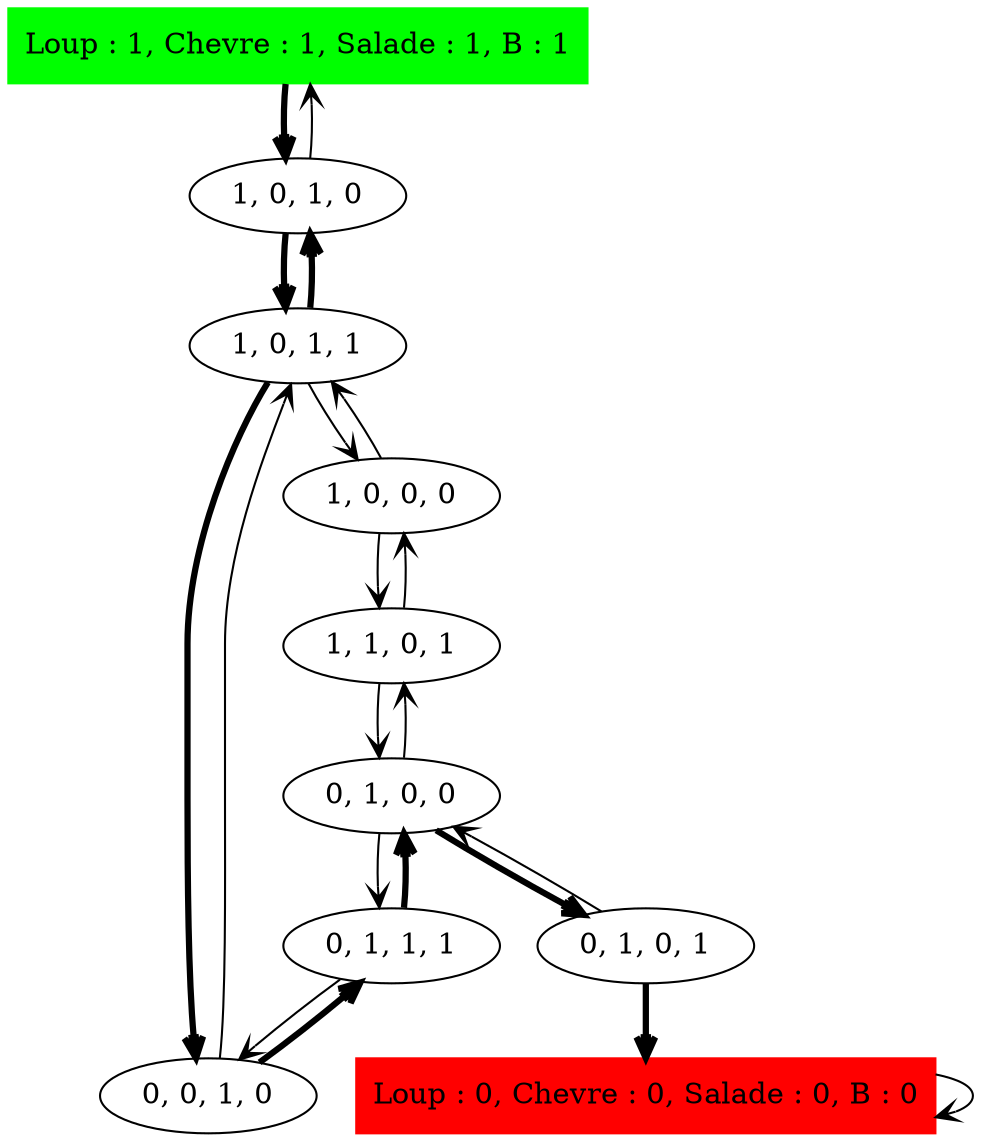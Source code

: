 digraph LCS_Sol_ {
	initial [label="Loup : 1, Chevre : 1, Salade : 1, B : 1" color=green shape=box style=filled]
	final [label="Loup : 0, Chevre : 0, Salade : 0, B : 0" color=red shape=box style=filled]
	initial -> "1, 0, 1, 0" [arrowhead=open penwidth=3]
	"1, 0, 1, 0" -> "1, 0, 1, 1" [arrowhead=open penwidth=3]
	"1, 0, 1, 0" -> initial [arrowhead=open]
	"1, 0, 1, 1" -> "1, 0, 1, 0" [arrowhead=open penwidth=3]
	"1, 0, 1, 1" -> "0, 0, 1, 0" [arrowhead=open penwidth=3]
	"1, 0, 1, 1" -> "1, 0, 0, 0" [arrowhead=open]
	"1, 0, 0, 0" -> "1, 1, 0, 1" [arrowhead=open]
	"1, 0, 0, 0" -> "1, 0, 1, 1" [arrowhead=open]
	"1, 1, 0, 1" -> "0, 1, 0, 0" [arrowhead=open]
	"1, 1, 0, 1" -> "1, 0, 0, 0" [arrowhead=open]
	"0, 1, 0, 0" -> "0, 1, 0, 1" [arrowhead=open penwidth=3]
	"0, 1, 0, 0" -> "1, 1, 0, 1" [arrowhead=open]
	"0, 1, 0, 0" -> "0, 1, 1, 1" [arrowhead=open]
	"0, 1, 1, 1" -> "0, 0, 1, 0" [arrowhead=open]
	"0, 1, 1, 1" -> "0, 1, 0, 0" [arrowhead=open penwidth=3]
	"0, 0, 1, 0" -> "1, 0, 1, 1" [arrowhead=open]
	"0, 0, 1, 0" -> "0, 1, 1, 1" [arrowhead=open penwidth=3]
	"0, 1, 0, 1" -> "0, 1, 0, 0" [arrowhead=open]
	"0, 1, 0, 1" -> final [arrowhead=open penwidth=3]
	final -> final [arrowhead=open]
}
